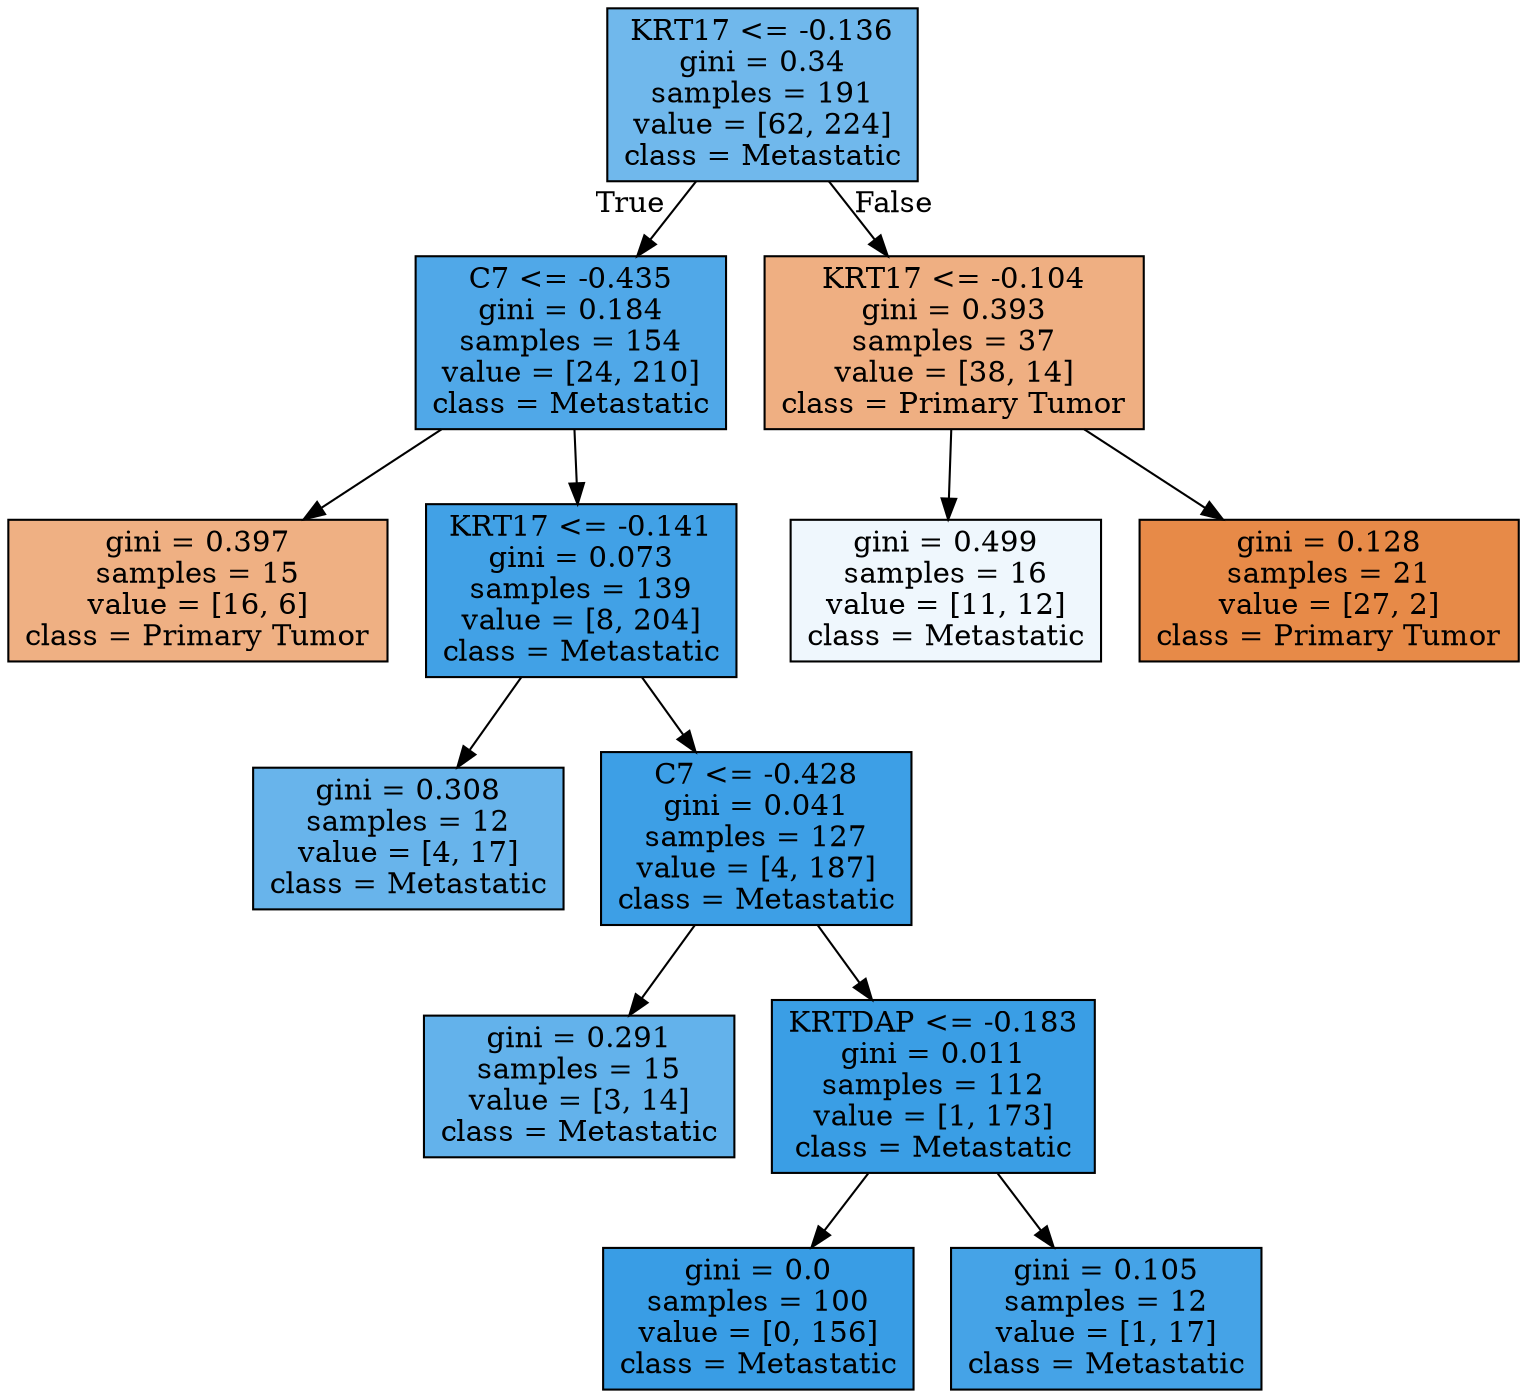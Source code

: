 digraph Tree {
node [shape=box, style="filled", color="black"] ;
0 [label="KRT17 <= -0.136\ngini = 0.34\nsamples = 191\nvalue = [62, 224]\nclass = Metastatic", fillcolor="#70b8ec"] ;
1 [label="C7 <= -0.435\ngini = 0.184\nsamples = 154\nvalue = [24, 210]\nclass = Metastatic", fillcolor="#50a8e8"] ;
0 -> 1 [labeldistance=2.5, labelangle=45, headlabel="True"] ;
2 [label="gini = 0.397\nsamples = 15\nvalue = [16, 6]\nclass = Primary Tumor", fillcolor="#efb083"] ;
1 -> 2 ;
3 [label="KRT17 <= -0.141\ngini = 0.073\nsamples = 139\nvalue = [8, 204]\nclass = Metastatic", fillcolor="#41a1e6"] ;
1 -> 3 ;
4 [label="gini = 0.308\nsamples = 12\nvalue = [4, 17]\nclass = Metastatic", fillcolor="#68b4eb"] ;
3 -> 4 ;
5 [label="C7 <= -0.428\ngini = 0.041\nsamples = 127\nvalue = [4, 187]\nclass = Metastatic", fillcolor="#3d9fe6"] ;
3 -> 5 ;
6 [label="gini = 0.291\nsamples = 15\nvalue = [3, 14]\nclass = Metastatic", fillcolor="#63b2eb"] ;
5 -> 6 ;
7 [label="KRTDAP <= -0.183\ngini = 0.011\nsamples = 112\nvalue = [1, 173]\nclass = Metastatic", fillcolor="#3a9ee5"] ;
5 -> 7 ;
8 [label="gini = 0.0\nsamples = 100\nvalue = [0, 156]\nclass = Metastatic", fillcolor="#399de5"] ;
7 -> 8 ;
9 [label="gini = 0.105\nsamples = 12\nvalue = [1, 17]\nclass = Metastatic", fillcolor="#45a3e7"] ;
7 -> 9 ;
10 [label="KRT17 <= -0.104\ngini = 0.393\nsamples = 37\nvalue = [38, 14]\nclass = Primary Tumor", fillcolor="#efaf82"] ;
0 -> 10 [labeldistance=2.5, labelangle=-45, headlabel="False"] ;
11 [label="gini = 0.499\nsamples = 16\nvalue = [11, 12]\nclass = Metastatic", fillcolor="#eff7fd"] ;
10 -> 11 ;
12 [label="gini = 0.128\nsamples = 21\nvalue = [27, 2]\nclass = Primary Tumor", fillcolor="#e78a48"] ;
10 -> 12 ;
}